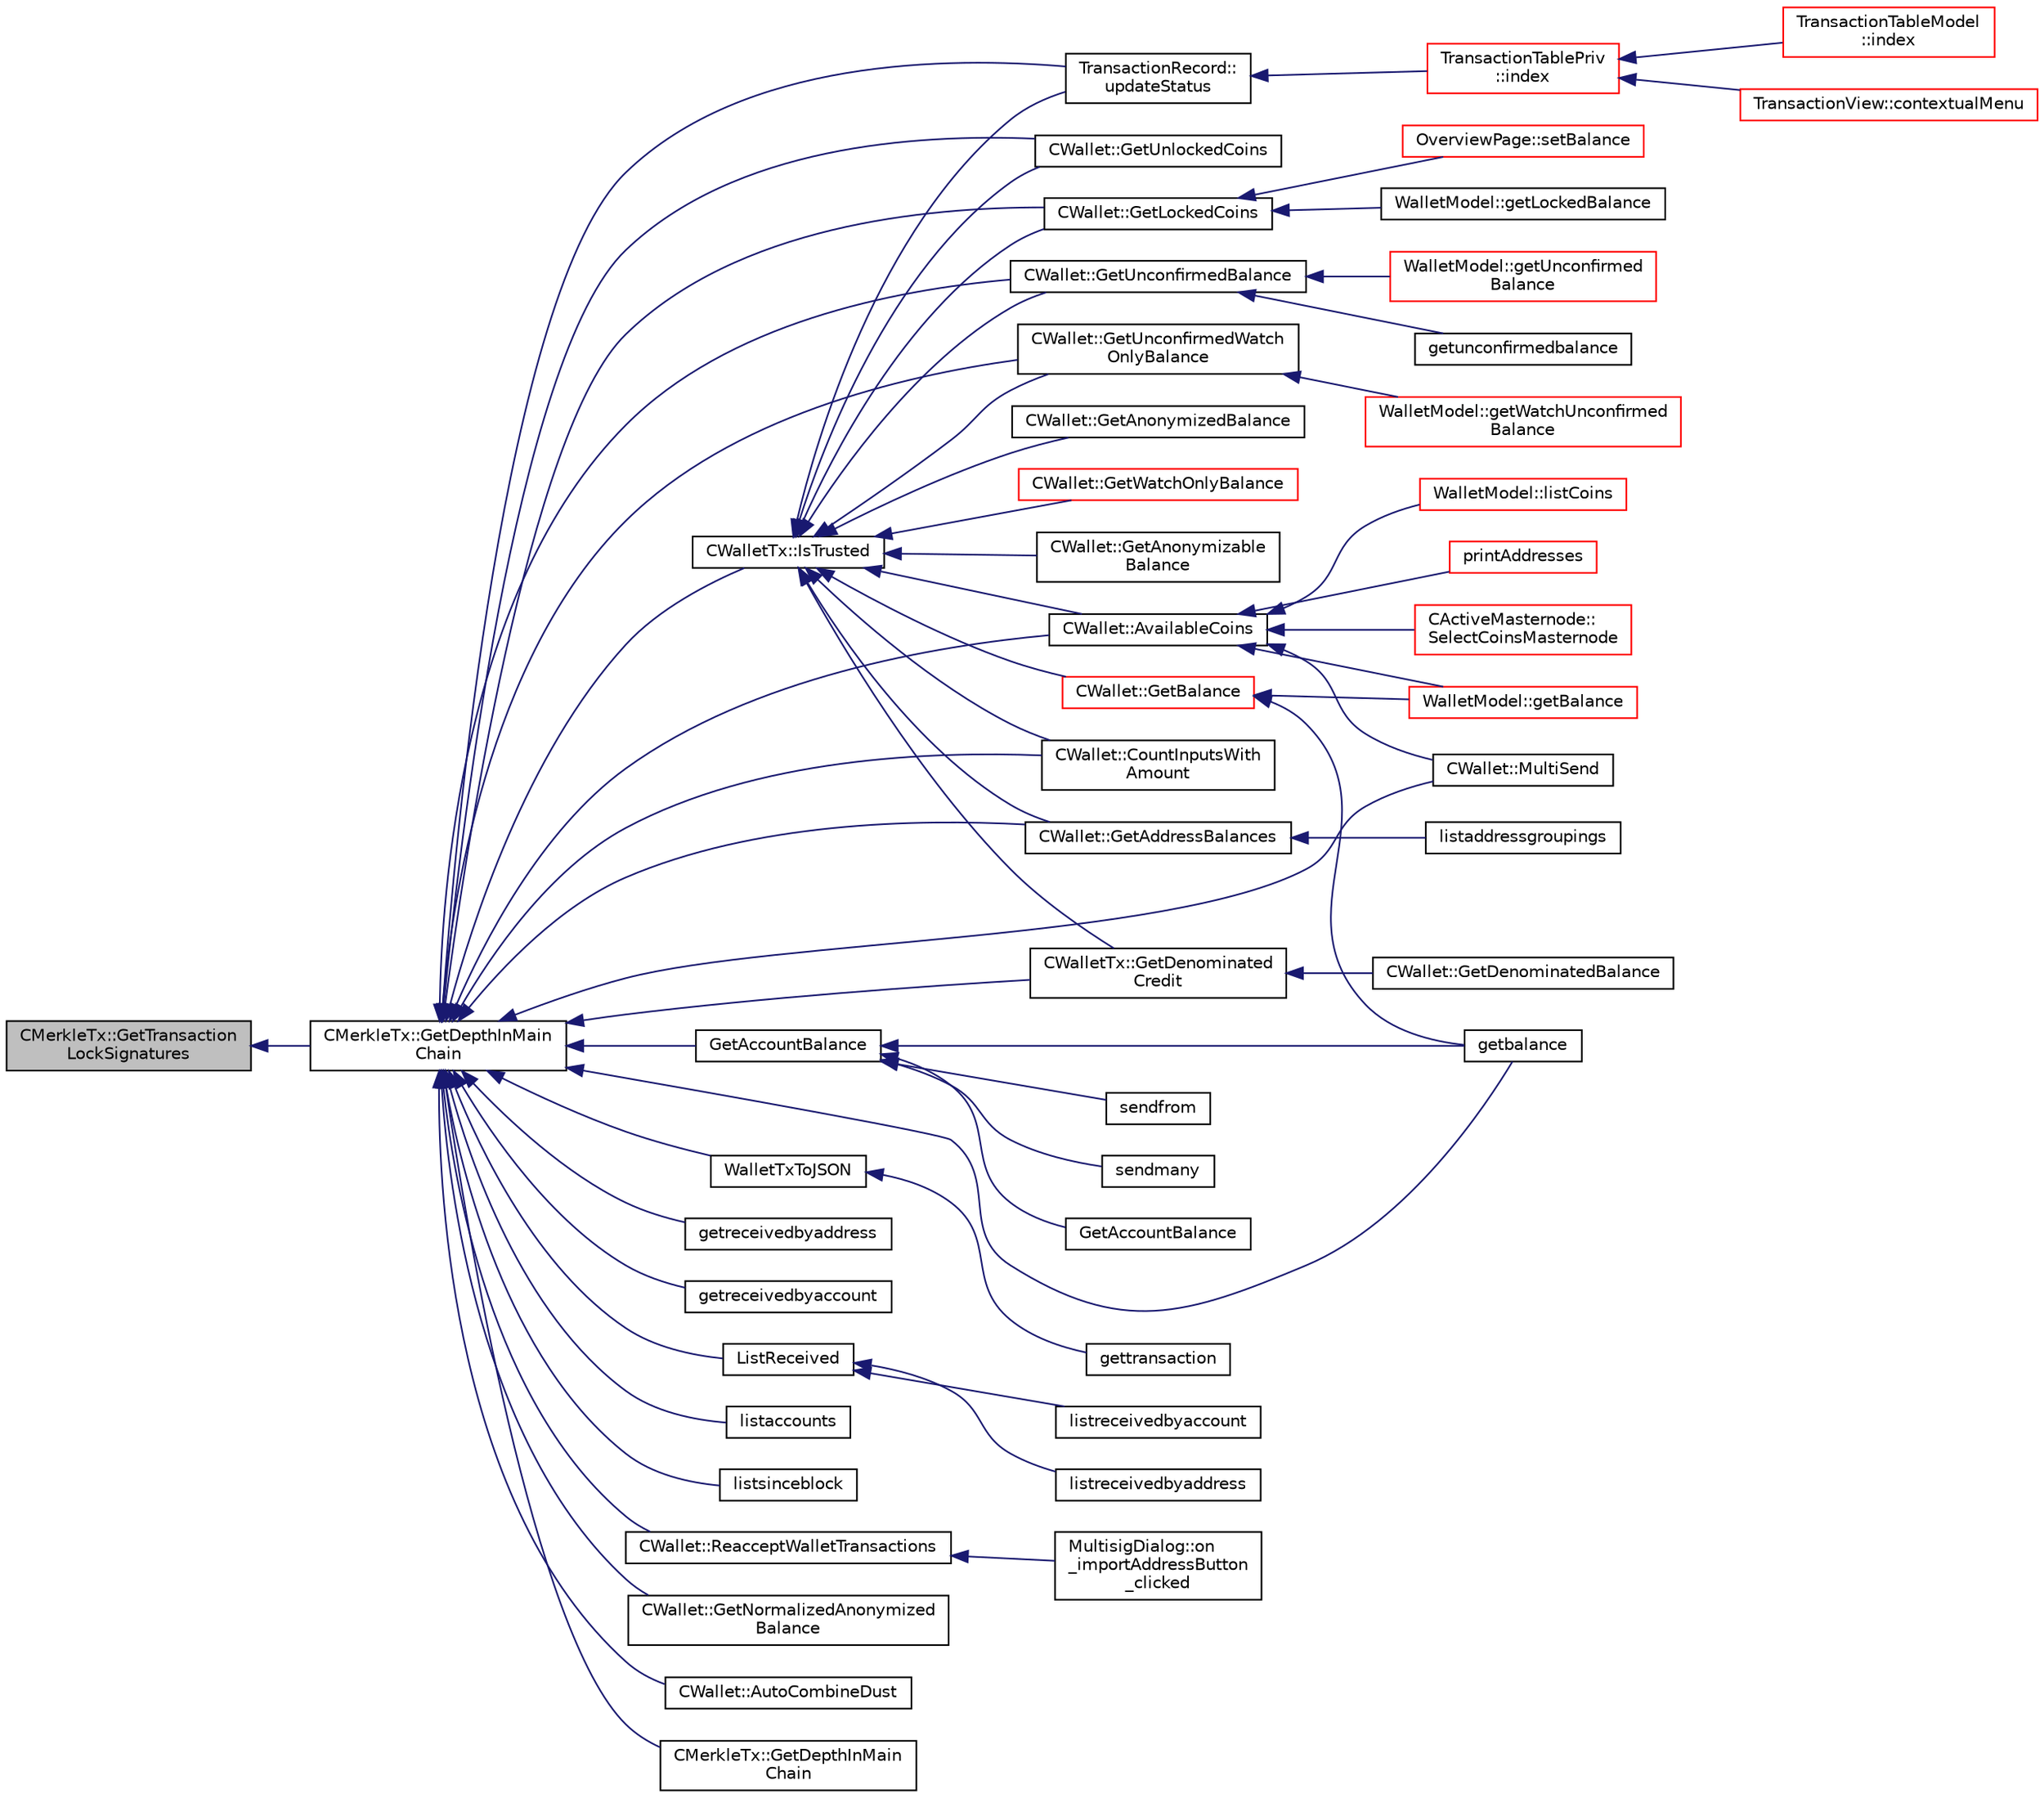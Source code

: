 digraph "CMerkleTx::GetTransactionLockSignatures"
{
  edge [fontname="Helvetica",fontsize="10",labelfontname="Helvetica",labelfontsize="10"];
  node [fontname="Helvetica",fontsize="10",shape=record];
  rankdir="LR";
  Node367 [label="CMerkleTx::GetTransaction\lLockSignatures",height=0.2,width=0.4,color="black", fillcolor="grey75", style="filled", fontcolor="black"];
  Node367 -> Node368 [dir="back",color="midnightblue",fontsize="10",style="solid",fontname="Helvetica"];
  Node368 [label="CMerkleTx::GetDepthInMain\lChain",height=0.2,width=0.4,color="black", fillcolor="white", style="filled",URL="$class_c_merkle_tx.html#a5bf3a355593ecce5799de92d013149b1",tooltip="Return depth of transaction in blockchain: -1 : not in blockchain, and not in memory pool (conflicted..."];
  Node368 -> Node369 [dir="back",color="midnightblue",fontsize="10",style="solid",fontname="Helvetica"];
  Node369 [label="TransactionRecord::\lupdateStatus",height=0.2,width=0.4,color="black", fillcolor="white", style="filled",URL="$class_transaction_record.html#a9b643dd885a790ae511705a1446556be",tooltip="Update status from core wallet tx. "];
  Node369 -> Node370 [dir="back",color="midnightblue",fontsize="10",style="solid",fontname="Helvetica"];
  Node370 [label="TransactionTablePriv\l::index",height=0.2,width=0.4,color="red", fillcolor="white", style="filled",URL="$class_transaction_table_priv.html#ac692aa6aa7820e80accc971c70e0fae5"];
  Node370 -> Node371 [dir="back",color="midnightblue",fontsize="10",style="solid",fontname="Helvetica"];
  Node371 [label="TransactionTableModel\l::index",height=0.2,width=0.4,color="red", fillcolor="white", style="filled",URL="$class_transaction_table_model.html#af3a9a49314f80268a77a704f7f028905"];
  Node370 -> Node381 [dir="back",color="midnightblue",fontsize="10",style="solid",fontname="Helvetica"];
  Node381 [label="TransactionView::contextualMenu",height=0.2,width=0.4,color="red", fillcolor="white", style="filled",URL="$class_transaction_view.html#abe5793b86a4ea6f80a6d822ee878e646"];
  Node368 -> Node386 [dir="back",color="midnightblue",fontsize="10",style="solid",fontname="Helvetica"];
  Node386 [label="WalletTxToJSON",height=0.2,width=0.4,color="black", fillcolor="white", style="filled",URL="$rpcwallet_8cpp.html#a28e51f3edfce43e075603e9e315f40c4"];
  Node386 -> Node387 [dir="back",color="midnightblue",fontsize="10",style="solid",fontname="Helvetica"];
  Node387 [label="gettransaction",height=0.2,width=0.4,color="black", fillcolor="white", style="filled",URL="$rpcwallet_8cpp.html#a845c15a1402787fcf2cc021111ea89f5"];
  Node368 -> Node388 [dir="back",color="midnightblue",fontsize="10",style="solid",fontname="Helvetica"];
  Node388 [label="getreceivedbyaddress",height=0.2,width=0.4,color="black", fillcolor="white", style="filled",URL="$rpcwallet_8cpp.html#abbb6475509aa2e69844f0b3a8bcb422a"];
  Node368 -> Node389 [dir="back",color="midnightblue",fontsize="10",style="solid",fontname="Helvetica"];
  Node389 [label="getreceivedbyaccount",height=0.2,width=0.4,color="black", fillcolor="white", style="filled",URL="$rpcwallet_8cpp.html#a07526be5270b0e55b4a0b79c01205f3d"];
  Node368 -> Node390 [dir="back",color="midnightblue",fontsize="10",style="solid",fontname="Helvetica"];
  Node390 [label="GetAccountBalance",height=0.2,width=0.4,color="black", fillcolor="white", style="filled",URL="$rpcwallet_8cpp.html#a5dd4970f17f0d3a59169b7fe82390d75"];
  Node390 -> Node391 [dir="back",color="midnightblue",fontsize="10",style="solid",fontname="Helvetica"];
  Node391 [label="GetAccountBalance",height=0.2,width=0.4,color="black", fillcolor="white", style="filled",URL="$rpcwallet_8cpp.html#a5412d8eb7f083abd527240461e8c2046"];
  Node390 -> Node392 [dir="back",color="midnightblue",fontsize="10",style="solid",fontname="Helvetica"];
  Node392 [label="getbalance",height=0.2,width=0.4,color="black", fillcolor="white", style="filled",URL="$rpcwallet_8cpp.html#a1fdcef480c78c033eb587bd442ec305f"];
  Node390 -> Node393 [dir="back",color="midnightblue",fontsize="10",style="solid",fontname="Helvetica"];
  Node393 [label="sendfrom",height=0.2,width=0.4,color="black", fillcolor="white", style="filled",URL="$rpcwallet_8cpp.html#a845eaefd9ec7752b1145c183205524d0"];
  Node390 -> Node394 [dir="back",color="midnightblue",fontsize="10",style="solid",fontname="Helvetica"];
  Node394 [label="sendmany",height=0.2,width=0.4,color="black", fillcolor="white", style="filled",URL="$rpcwallet_8cpp.html#adeb5f23f20fb4e589dab23cadf75c92d"];
  Node368 -> Node392 [dir="back",color="midnightblue",fontsize="10",style="solid",fontname="Helvetica"];
  Node368 -> Node395 [dir="back",color="midnightblue",fontsize="10",style="solid",fontname="Helvetica"];
  Node395 [label="ListReceived",height=0.2,width=0.4,color="black", fillcolor="white", style="filled",URL="$rpcwallet_8cpp.html#a0cc958f67a8d6d0002cb4fee19eddb5c"];
  Node395 -> Node396 [dir="back",color="midnightblue",fontsize="10",style="solid",fontname="Helvetica"];
  Node396 [label="listreceivedbyaddress",height=0.2,width=0.4,color="black", fillcolor="white", style="filled",URL="$rpcwallet_8cpp.html#a34b36ceb4a7e36e0dab24cf675c49da5"];
  Node395 -> Node397 [dir="back",color="midnightblue",fontsize="10",style="solid",fontname="Helvetica"];
  Node397 [label="listreceivedbyaccount",height=0.2,width=0.4,color="black", fillcolor="white", style="filled",URL="$rpcwallet_8cpp.html#ab7e240a25a3d2d30ffb65bdfdfa082eb"];
  Node368 -> Node398 [dir="back",color="midnightblue",fontsize="10",style="solid",fontname="Helvetica"];
  Node398 [label="listaccounts",height=0.2,width=0.4,color="black", fillcolor="white", style="filled",URL="$rpcwallet_8cpp.html#a0cd5dc1112a6c6d5a29a381cd7967fc5"];
  Node368 -> Node399 [dir="back",color="midnightblue",fontsize="10",style="solid",fontname="Helvetica"];
  Node399 [label="listsinceblock",height=0.2,width=0.4,color="black", fillcolor="white", style="filled",URL="$rpcwallet_8cpp.html#a53cf4975a89f414ef3bd180f6b4773cd"];
  Node368 -> Node400 [dir="back",color="midnightblue",fontsize="10",style="solid",fontname="Helvetica"];
  Node400 [label="CWallet::ReacceptWalletTransactions",height=0.2,width=0.4,color="black", fillcolor="white", style="filled",URL="$group__map_wallet.html#ga796c23450c8482e10e0c75ae5c1fa8ed"];
  Node400 -> Node401 [dir="back",color="midnightblue",fontsize="10",style="solid",fontname="Helvetica"];
  Node401 [label="MultisigDialog::on\l_importAddressButton\l_clicked",height=0.2,width=0.4,color="black", fillcolor="white", style="filled",URL="$class_multisig_dialog.html#acd1dfe3a52a5a91b31f8042a119c7618"];
  Node368 -> Node402 [dir="back",color="midnightblue",fontsize="10",style="solid",fontname="Helvetica"];
  Node402 [label="CWallet::GetUnlockedCoins",height=0.2,width=0.4,color="black", fillcolor="white", style="filled",URL="$group___actions.html#gac53ff383877722c629056bbefa74e846"];
  Node368 -> Node403 [dir="back",color="midnightblue",fontsize="10",style="solid",fontname="Helvetica"];
  Node403 [label="CWallet::GetLockedCoins",height=0.2,width=0.4,color="black", fillcolor="white", style="filled",URL="$group___actions.html#ga6e44b124ff5bb788fc9f54bb9a557a87"];
  Node403 -> Node404 [dir="back",color="midnightblue",fontsize="10",style="solid",fontname="Helvetica"];
  Node404 [label="OverviewPage::setBalance",height=0.2,width=0.4,color="red", fillcolor="white", style="filled",URL="$class_overview_page.html#a93fac198949a3e71a92a3f67ee5753a1"];
  Node403 -> Node407 [dir="back",color="midnightblue",fontsize="10",style="solid",fontname="Helvetica"];
  Node407 [label="WalletModel::getLockedBalance",height=0.2,width=0.4,color="black", fillcolor="white", style="filled",URL="$class_wallet_model.html#a0fccd88511bce41f226c1c41604347c3"];
  Node368 -> Node408 [dir="back",color="midnightblue",fontsize="10",style="solid",fontname="Helvetica"];
  Node408 [label="CWallet::GetNormalizedAnonymized\lBalance",height=0.2,width=0.4,color="black", fillcolor="white", style="filled",URL="$group___actions.html#ga24e9c793a438c84b48811bd5b7d4edc6"];
  Node368 -> Node409 [dir="back",color="midnightblue",fontsize="10",style="solid",fontname="Helvetica"];
  Node409 [label="CWallet::GetUnconfirmedBalance",height=0.2,width=0.4,color="black", fillcolor="white", style="filled",URL="$group___actions.html#ga6e6e1497535d499242c2f2a76d1cbe63"];
  Node409 -> Node410 [dir="back",color="midnightblue",fontsize="10",style="solid",fontname="Helvetica"];
  Node410 [label="WalletModel::getUnconfirmed\lBalance",height=0.2,width=0.4,color="red", fillcolor="white", style="filled",URL="$class_wallet_model.html#a5028f20a33e0d17942abeea537916736"];
  Node409 -> Node415 [dir="back",color="midnightblue",fontsize="10",style="solid",fontname="Helvetica"];
  Node415 [label="getunconfirmedbalance",height=0.2,width=0.4,color="black", fillcolor="white", style="filled",URL="$rpcwallet_8cpp.html#a1f1b55cadcfbec4545b754b35d09032b"];
  Node368 -> Node416 [dir="back",color="midnightblue",fontsize="10",style="solid",fontname="Helvetica"];
  Node416 [label="CWallet::GetUnconfirmedWatch\lOnlyBalance",height=0.2,width=0.4,color="black", fillcolor="white", style="filled",URL="$group___actions.html#gab0c110f14f0429f9de594b2293837621"];
  Node416 -> Node417 [dir="back",color="midnightblue",fontsize="10",style="solid",fontname="Helvetica"];
  Node417 [label="WalletModel::getWatchUnconfirmed\lBalance",height=0.2,width=0.4,color="red", fillcolor="white", style="filled",URL="$class_wallet_model.html#a691b35afd9aff056e1398fd057691ff1"];
  Node368 -> Node418 [dir="back",color="midnightblue",fontsize="10",style="solid",fontname="Helvetica"];
  Node418 [label="CWallet::AvailableCoins",height=0.2,width=0.4,color="black", fillcolor="white", style="filled",URL="$group___actions.html#ga8110e889be0f5915104e07bfe3839c68",tooltip="populate vCoins with vector of available COutputs. "];
  Node418 -> Node419 [dir="back",color="midnightblue",fontsize="10",style="solid",fontname="Helvetica"];
  Node419 [label="CActiveMasternode::\lSelectCoinsMasternode",height=0.2,width=0.4,color="red", fillcolor="white", style="filled",URL="$class_c_active_masternode.html#ac4fc5fb1681bf0a0f3d30e706fb0577a"];
  Node418 -> Node426 [dir="back",color="midnightblue",fontsize="10",style="solid",fontname="Helvetica"];
  Node426 [label="WalletModel::getBalance",height=0.2,width=0.4,color="red", fillcolor="white", style="filled",URL="$class_wallet_model.html#a4d2cb225a19b89c64f4b5d81faf89beb"];
  Node418 -> Node430 [dir="back",color="midnightblue",fontsize="10",style="solid",fontname="Helvetica"];
  Node430 [label="WalletModel::listCoins",height=0.2,width=0.4,color="red", fillcolor="white", style="filled",URL="$class_wallet_model.html#ae5ce26bba42701b45de766ef11cc9a47"];
  Node418 -> Node441 [dir="back",color="midnightblue",fontsize="10",style="solid",fontname="Helvetica"];
  Node441 [label="printAddresses",height=0.2,width=0.4,color="red", fillcolor="white", style="filled",URL="$rpcwallet_8cpp.html#a4360b9e906ccc9414a35fc6cdc1f4517"];
  Node418 -> Node443 [dir="back",color="midnightblue",fontsize="10",style="solid",fontname="Helvetica"];
  Node443 [label="CWallet::MultiSend",height=0.2,width=0.4,color="black", fillcolor="white", style="filled",URL="$class_c_wallet.html#ace77e9b4ffcfdbc61a327d02168620a2"];
  Node368 -> Node444 [dir="back",color="midnightblue",fontsize="10",style="solid",fontname="Helvetica"];
  Node444 [label="CWallet::CountInputsWith\lAmount",height=0.2,width=0.4,color="black", fillcolor="white", style="filled",URL="$group___actions.html#ga6ab79abf1aba845254fe5969731ba2ad"];
  Node368 -> Node445 [dir="back",color="midnightblue",fontsize="10",style="solid",fontname="Helvetica"];
  Node445 [label="CWallet::GetAddressBalances",height=0.2,width=0.4,color="black", fillcolor="white", style="filled",URL="$group___actions.html#gadf2b4ac337ddb271555985cec82e43e6"];
  Node445 -> Node446 [dir="back",color="midnightblue",fontsize="10",style="solid",fontname="Helvetica"];
  Node446 [label="listaddressgroupings",height=0.2,width=0.4,color="black", fillcolor="white", style="filled",URL="$rpcwallet_8cpp.html#a6be618acd7a7b1fb454dacbf24294317"];
  Node368 -> Node447 [dir="back",color="midnightblue",fontsize="10",style="solid",fontname="Helvetica"];
  Node447 [label="CWallet::AutoCombineDust",height=0.2,width=0.4,color="black", fillcolor="white", style="filled",URL="$class_c_wallet.html#a48b1e3fba569989535063b9b5308aa9e"];
  Node368 -> Node443 [dir="back",color="midnightblue",fontsize="10",style="solid",fontname="Helvetica"];
  Node368 -> Node448 [dir="back",color="midnightblue",fontsize="10",style="solid",fontname="Helvetica"];
  Node448 [label="CMerkleTx::GetDepthInMain\lChain",height=0.2,width=0.4,color="black", fillcolor="white", style="filled",URL="$class_c_merkle_tx.html#a62f6cd33580ca300867f63ce8f49a072"];
  Node368 -> Node449 [dir="back",color="midnightblue",fontsize="10",style="solid",fontname="Helvetica"];
  Node449 [label="CWalletTx::GetDenominated\lCredit",height=0.2,width=0.4,color="black", fillcolor="white", style="filled",URL="$class_c_wallet_tx.html#add56840ebbe56702eeddbfda1870d628"];
  Node449 -> Node450 [dir="back",color="midnightblue",fontsize="10",style="solid",fontname="Helvetica"];
  Node450 [label="CWallet::GetDenominatedBalance",height=0.2,width=0.4,color="black", fillcolor="white", style="filled",URL="$group___actions.html#ga3d9f78bd52a2bd03a9e79c1a84e76cd7"];
  Node368 -> Node451 [dir="back",color="midnightblue",fontsize="10",style="solid",fontname="Helvetica"];
  Node451 [label="CWalletTx::IsTrusted",height=0.2,width=0.4,color="black", fillcolor="white", style="filled",URL="$class_c_wallet_tx.html#a71efb0d5b5def8ae00a1d74b8741bfcb"];
  Node451 -> Node369 [dir="back",color="midnightblue",fontsize="10",style="solid",fontname="Helvetica"];
  Node451 -> Node452 [dir="back",color="midnightblue",fontsize="10",style="solid",fontname="Helvetica"];
  Node452 [label="CWallet::GetBalance",height=0.2,width=0.4,color="red", fillcolor="white", style="filled",URL="$group___actions.html#gaa6522c2833bc0a84d216cf102b51ba05"];
  Node452 -> Node426 [dir="back",color="midnightblue",fontsize="10",style="solid",fontname="Helvetica"];
  Node452 -> Node392 [dir="back",color="midnightblue",fontsize="10",style="solid",fontname="Helvetica"];
  Node451 -> Node402 [dir="back",color="midnightblue",fontsize="10",style="solid",fontname="Helvetica"];
  Node451 -> Node403 [dir="back",color="midnightblue",fontsize="10",style="solid",fontname="Helvetica"];
  Node451 -> Node458 [dir="back",color="midnightblue",fontsize="10",style="solid",fontname="Helvetica"];
  Node458 [label="CWallet::GetAnonymizable\lBalance",height=0.2,width=0.4,color="black", fillcolor="white", style="filled",URL="$group___actions.html#ga173ba5fb0dee2879755682ec21ee57a7"];
  Node451 -> Node459 [dir="back",color="midnightblue",fontsize="10",style="solid",fontname="Helvetica"];
  Node459 [label="CWallet::GetAnonymizedBalance",height=0.2,width=0.4,color="black", fillcolor="white", style="filled",URL="$group___actions.html#gad71e805ab9614962a57cb931e91b4297"];
  Node451 -> Node409 [dir="back",color="midnightblue",fontsize="10",style="solid",fontname="Helvetica"];
  Node451 -> Node460 [dir="back",color="midnightblue",fontsize="10",style="solid",fontname="Helvetica"];
  Node460 [label="CWallet::GetWatchOnlyBalance",height=0.2,width=0.4,color="red", fillcolor="white", style="filled",URL="$group___actions.html#ga92a58ebac7d7d398597657600db56611"];
  Node451 -> Node416 [dir="back",color="midnightblue",fontsize="10",style="solid",fontname="Helvetica"];
  Node451 -> Node418 [dir="back",color="midnightblue",fontsize="10",style="solid",fontname="Helvetica"];
  Node451 -> Node444 [dir="back",color="midnightblue",fontsize="10",style="solid",fontname="Helvetica"];
  Node451 -> Node445 [dir="back",color="midnightblue",fontsize="10",style="solid",fontname="Helvetica"];
  Node451 -> Node449 [dir="back",color="midnightblue",fontsize="10",style="solid",fontname="Helvetica"];
}
